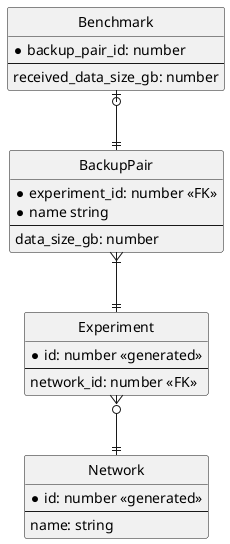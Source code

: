 @startuml

hide circle
skinparam linetype ortho

entity Benchmark {
  *backup_pair_id: number
  --
  received_data_size_gb: number
}

entity BackupPair {
  *experiment_id: number <<FK>>
  *name string
  --
  data_size_gb: number
}

entity Experiment {
  *id: number <<generated>>
  --
  network_id: number <<FK>>
}

entity Network {
  *id: number <<generated>>
  --
  name: string
}

Benchmark |o--|| BackupPair
BackupPair }|--|| Experiment
Experiment }o--|| Network

@enduml
